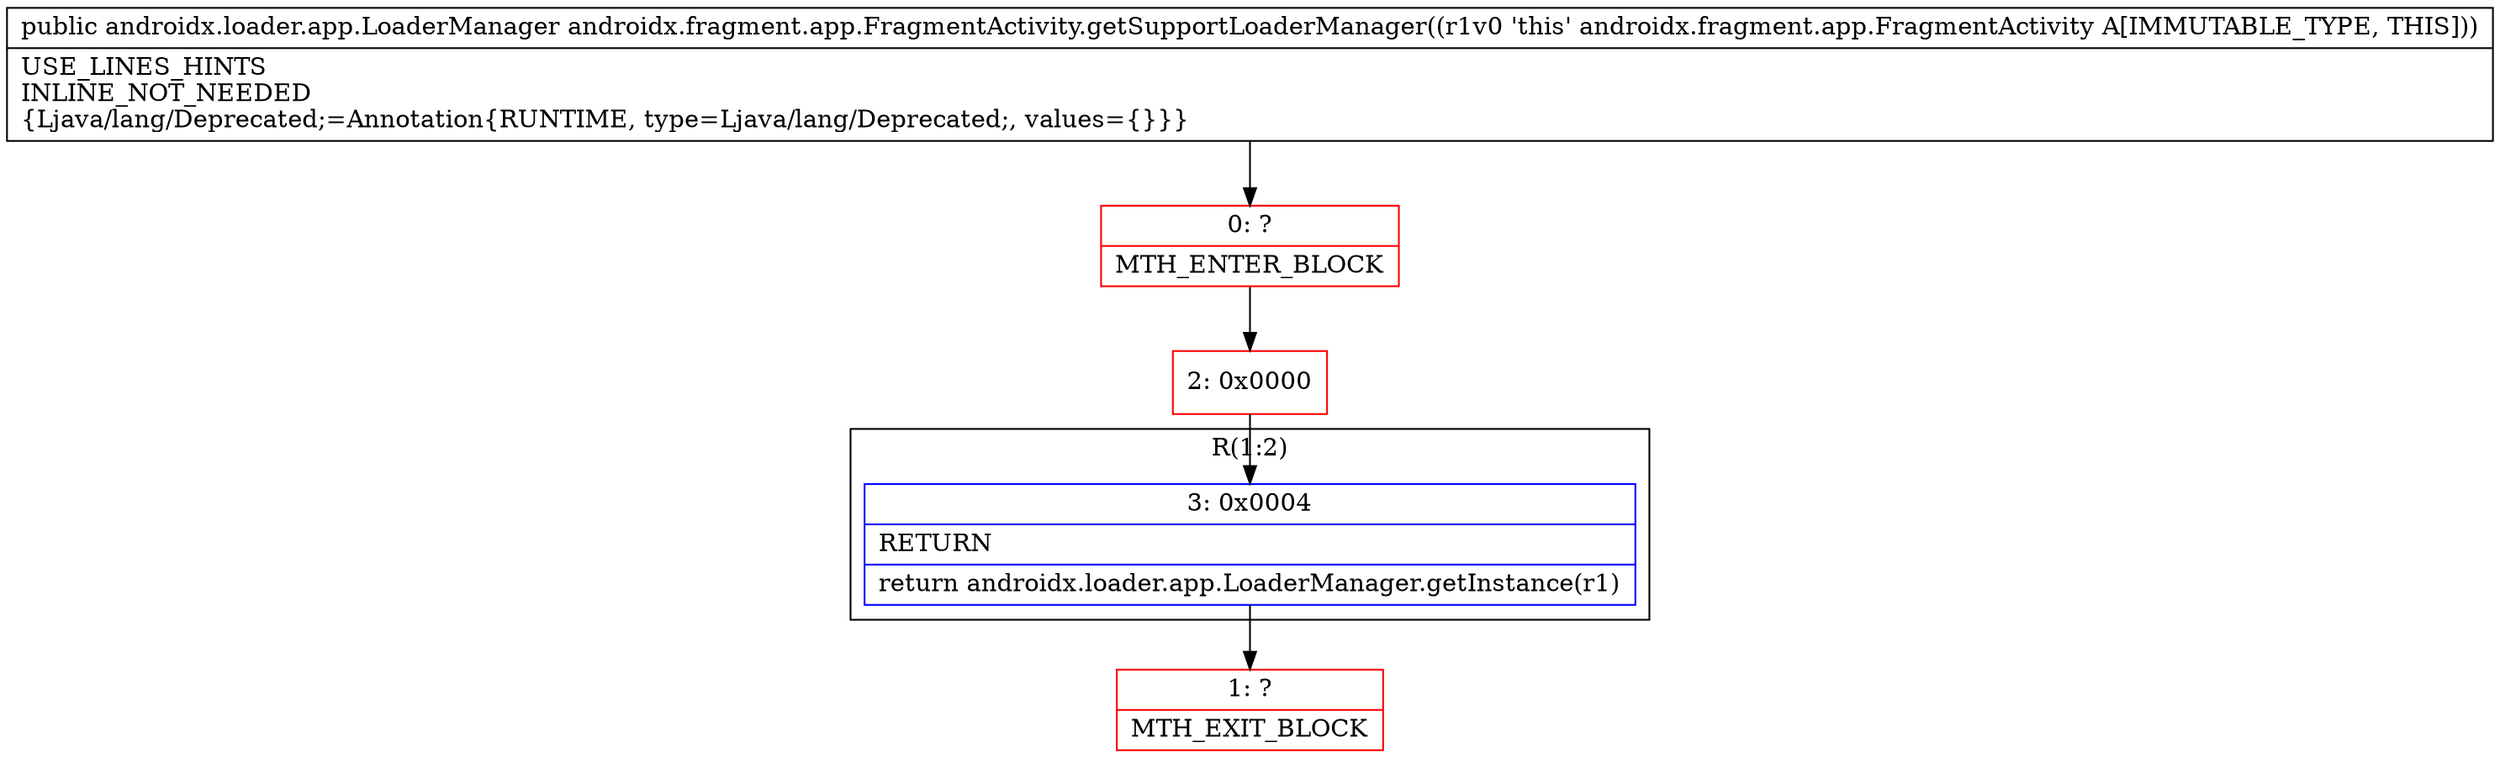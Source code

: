 digraph "CFG forandroidx.fragment.app.FragmentActivity.getSupportLoaderManager()Landroidx\/loader\/app\/LoaderManager;" {
subgraph cluster_Region_1645008626 {
label = "R(1:2)";
node [shape=record,color=blue];
Node_3 [shape=record,label="{3\:\ 0x0004|RETURN\l|return androidx.loader.app.LoaderManager.getInstance(r1)\l}"];
}
Node_0 [shape=record,color=red,label="{0\:\ ?|MTH_ENTER_BLOCK\l}"];
Node_2 [shape=record,color=red,label="{2\:\ 0x0000}"];
Node_1 [shape=record,color=red,label="{1\:\ ?|MTH_EXIT_BLOCK\l}"];
MethodNode[shape=record,label="{public androidx.loader.app.LoaderManager androidx.fragment.app.FragmentActivity.getSupportLoaderManager((r1v0 'this' androidx.fragment.app.FragmentActivity A[IMMUTABLE_TYPE, THIS]))  | USE_LINES_HINTS\lINLINE_NOT_NEEDED\l\{Ljava\/lang\/Deprecated;=Annotation\{RUNTIME, type=Ljava\/lang\/Deprecated;, values=\{\}\}\}\l}"];
MethodNode -> Node_0;Node_3 -> Node_1;
Node_0 -> Node_2;
Node_2 -> Node_3;
}

